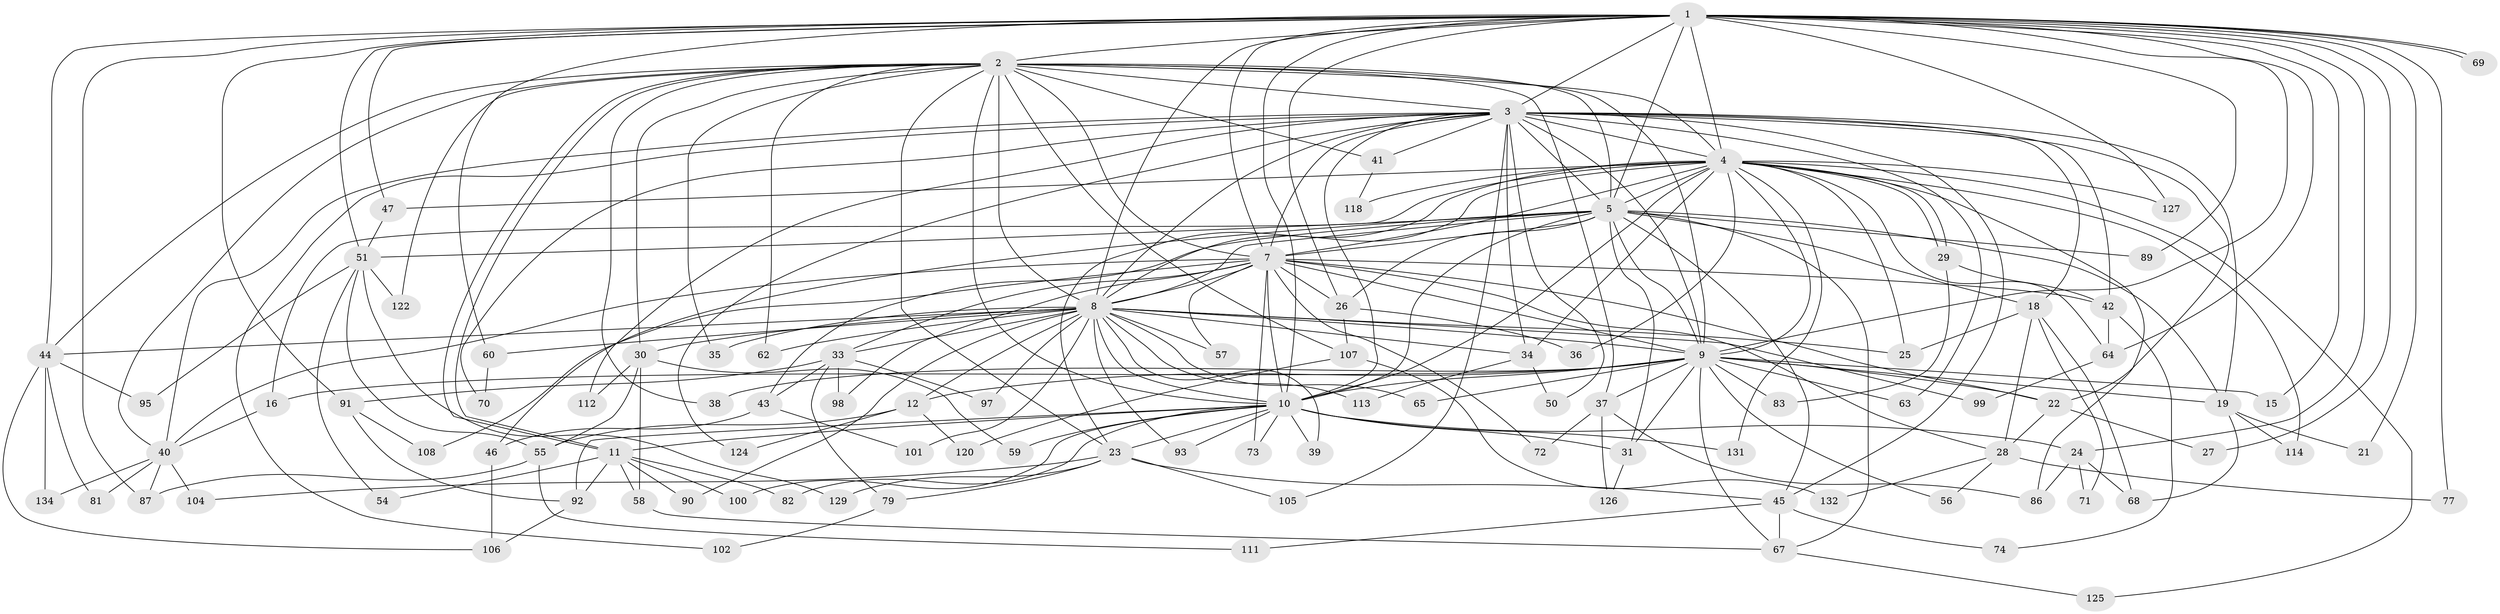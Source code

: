 // original degree distribution, {26: 0.014925373134328358, 25: 0.007462686567164179, 24: 0.007462686567164179, 20: 0.007462686567164179, 18: 0.007462686567164179, 13: 0.007462686567164179, 17: 0.007462686567164179, 23: 0.014925373134328358, 8: 0.007462686567164179, 3: 0.14925373134328357, 6: 0.05223880597014925, 2: 0.5223880597014925, 4: 0.09701492537313433, 7: 0.014925373134328358, 5: 0.08208955223880597}
// Generated by graph-tools (version 1.1) at 2025/41/03/06/25 10:41:43]
// undirected, 101 vertices, 244 edges
graph export_dot {
graph [start="1"]
  node [color=gray90,style=filled];
  1 [super="+94"];
  2 [super="+96"];
  3 [super="+115"];
  4 [super="+6"];
  5 [super="+17"];
  7 [super="+14"];
  8 [super="+20"];
  9 [super="+121"];
  10 [super="+133"];
  11 [super="+13"];
  12 [super="+78"];
  15;
  16;
  18 [super="+110"];
  19 [super="+66"];
  21;
  22 [super="+103"];
  23 [super="+88"];
  24;
  25 [super="+61"];
  26 [super="+32"];
  27;
  28 [super="+53"];
  29;
  30;
  31 [super="+75"];
  33 [super="+84"];
  34 [super="+80"];
  35;
  36;
  37 [super="+117"];
  38;
  39;
  40 [super="+48"];
  41;
  42 [super="+119"];
  43;
  44 [super="+49"];
  45 [super="+76"];
  46 [super="+123"];
  47;
  50;
  51 [super="+52"];
  54;
  55;
  56;
  57;
  58 [super="+85"];
  59;
  60;
  62;
  63;
  64 [super="+128"];
  65;
  67;
  68 [super="+109"];
  69;
  70;
  71;
  72;
  73;
  74;
  77;
  79;
  81;
  82;
  83;
  86 [super="+116"];
  87;
  89;
  90;
  91;
  92 [super="+130"];
  93;
  95;
  97;
  98;
  99;
  100;
  101;
  102;
  104;
  105;
  106;
  107;
  108;
  111;
  112;
  113;
  114;
  118;
  120;
  122;
  124;
  125;
  126;
  127;
  129;
  131;
  132;
  134;
  1 -- 2;
  1 -- 3;
  1 -- 4 [weight=2];
  1 -- 5;
  1 -- 7;
  1 -- 8;
  1 -- 9;
  1 -- 10;
  1 -- 15;
  1 -- 21;
  1 -- 24;
  1 -- 26;
  1 -- 27;
  1 -- 47;
  1 -- 51;
  1 -- 60;
  1 -- 69;
  1 -- 69;
  1 -- 77;
  1 -- 89;
  1 -- 91;
  1 -- 127;
  1 -- 87;
  1 -- 64;
  1 -- 44;
  2 -- 3;
  2 -- 4 [weight=2];
  2 -- 5 [weight=2];
  2 -- 7;
  2 -- 8;
  2 -- 9;
  2 -- 10;
  2 -- 11;
  2 -- 11;
  2 -- 23;
  2 -- 30;
  2 -- 35;
  2 -- 37;
  2 -- 38;
  2 -- 40;
  2 -- 41;
  2 -- 44;
  2 -- 62;
  2 -- 107;
  2 -- 122;
  3 -- 4 [weight=2];
  3 -- 5;
  3 -- 7;
  3 -- 8;
  3 -- 9;
  3 -- 10;
  3 -- 18;
  3 -- 19;
  3 -- 22;
  3 -- 34;
  3 -- 41;
  3 -- 42;
  3 -- 50;
  3 -- 63;
  3 -- 70;
  3 -- 102;
  3 -- 105;
  3 -- 112;
  3 -- 124;
  3 -- 45;
  3 -- 40;
  4 -- 5 [weight=2];
  4 -- 7 [weight=2];
  4 -- 8 [weight=2];
  4 -- 9 [weight=2];
  4 -- 10 [weight=2];
  4 -- 16;
  4 -- 23;
  4 -- 29;
  4 -- 29;
  4 -- 47;
  4 -- 64;
  4 -- 114;
  4 -- 127;
  4 -- 131;
  4 -- 36;
  4 -- 118;
  4 -- 125;
  4 -- 25;
  4 -- 86;
  4 -- 34;
  5 -- 7;
  5 -- 8;
  5 -- 9;
  5 -- 10;
  5 -- 18;
  5 -- 19;
  5 -- 31;
  5 -- 43;
  5 -- 45;
  5 -- 46;
  5 -- 67;
  5 -- 89;
  5 -- 26;
  5 -- 51;
  7 -- 8;
  7 -- 9;
  7 -- 10 [weight=2];
  7 -- 22;
  7 -- 28;
  7 -- 33;
  7 -- 57;
  7 -- 73;
  7 -- 108;
  7 -- 98;
  7 -- 42;
  7 -- 72;
  7 -- 26;
  7 -- 40;
  8 -- 9;
  8 -- 10;
  8 -- 12;
  8 -- 25;
  8 -- 30;
  8 -- 33 [weight=2];
  8 -- 35;
  8 -- 39;
  8 -- 57;
  8 -- 60;
  8 -- 62;
  8 -- 90;
  8 -- 93;
  8 -- 99;
  8 -- 101;
  8 -- 113;
  8 -- 65;
  8 -- 34;
  8 -- 97;
  8 -- 44;
  9 -- 10;
  9 -- 12;
  9 -- 15;
  9 -- 16;
  9 -- 31;
  9 -- 37 [weight=2];
  9 -- 38;
  9 -- 56;
  9 -- 63;
  9 -- 65;
  9 -- 83;
  9 -- 67;
  9 -- 22;
  9 -- 19;
  10 -- 24;
  10 -- 39;
  10 -- 59;
  10 -- 73;
  10 -- 82;
  10 -- 92 [weight=2];
  10 -- 93;
  10 -- 100;
  10 -- 131;
  10 -- 11;
  10 -- 31;
  10 -- 23;
  11 -- 54;
  11 -- 58;
  11 -- 82;
  11 -- 90;
  11 -- 100;
  11 -- 92;
  12 -- 120;
  12 -- 124;
  12 -- 55;
  16 -- 40;
  18 -- 25;
  18 -- 68;
  18 -- 71;
  18 -- 28;
  19 -- 21;
  19 -- 68;
  19 -- 114;
  22 -- 27;
  22 -- 28 [weight=2];
  23 -- 45;
  23 -- 79;
  23 -- 104;
  23 -- 129;
  23 -- 105;
  24 -- 71;
  24 -- 86;
  24 -- 68;
  26 -- 107;
  26 -- 36;
  28 -- 77;
  28 -- 132;
  28 -- 56;
  29 -- 83;
  29 -- 42;
  30 -- 55;
  30 -- 58;
  30 -- 59;
  30 -- 112;
  31 -- 126;
  33 -- 43;
  33 -- 79;
  33 -- 91;
  33 -- 98;
  33 -- 97;
  34 -- 50;
  34 -- 113;
  37 -- 72;
  37 -- 86;
  37 -- 126;
  40 -- 81;
  40 -- 134;
  40 -- 87;
  40 -- 104;
  41 -- 118;
  42 -- 64;
  42 -- 74;
  43 -- 46;
  43 -- 101;
  44 -- 95;
  44 -- 81;
  44 -- 134;
  44 -- 106;
  45 -- 67;
  45 -- 74;
  45 -- 111;
  46 -- 106;
  47 -- 51;
  51 -- 54;
  51 -- 95;
  51 -- 129;
  51 -- 55;
  51 -- 122;
  55 -- 87;
  55 -- 111;
  58 -- 67;
  60 -- 70;
  64 -- 99;
  67 -- 125;
  79 -- 102;
  91 -- 92;
  91 -- 108;
  92 -- 106;
  107 -- 120;
  107 -- 132;
}
